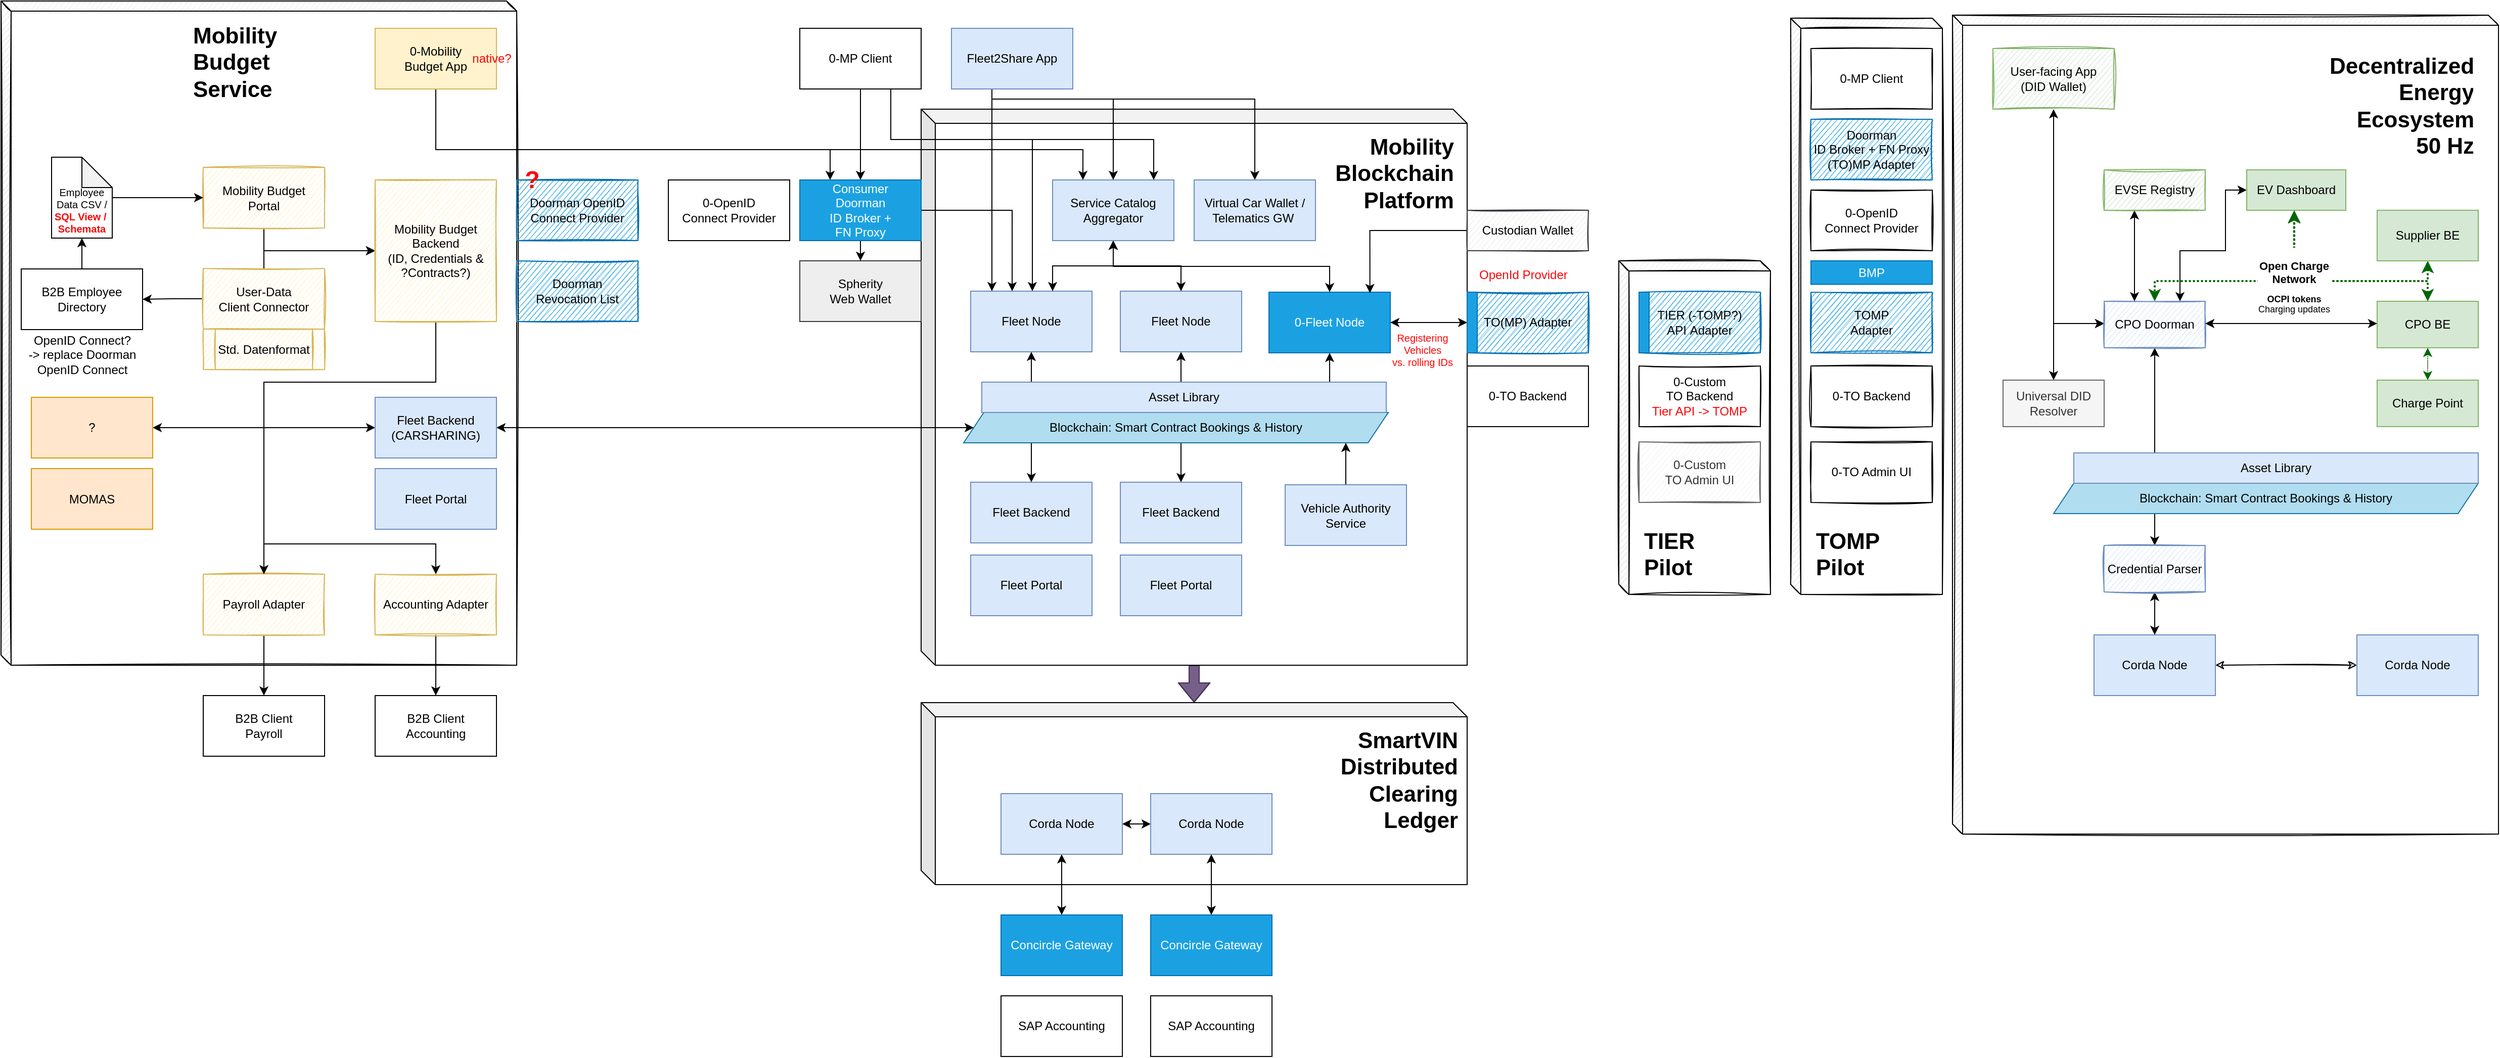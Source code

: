 <mxfile version="15.9.4" type="embed"><diagram id="d62TPths5LcjNMv6aA0U" name="Seite-1"><mxGraphModel dx="1921" dy="1855" grid="1" gridSize="10" guides="1" tooltips="1" connect="1" arrows="1" fold="1" page="1" pageScale="1" pageWidth="1169" pageHeight="827" math="0" shadow="0"><root><mxCell id="0"/><mxCell id="1" parent="0"/><mxCell id="_EprOo5B7MXn5E2XYthl-1" value="" style="shape=cube;whiteSpace=wrap;html=1;boundedLbl=1;backgroundOutline=1;darkOpacity=0.05;darkOpacity2=0.1;size=10;shadow=0;sketch=1;" vertex="1" parent="1"><mxGeometry x="10" y="-817" width="510" height="657" as="geometry"/></mxCell><mxCell id="_EprOo5B7MXn5E2XYthl-2" style="edgeStyle=orthogonalEdgeStyle;rounded=0;orthogonalLoop=1;jettySize=auto;html=1;fontSize=10;startArrow=none;startFill=0;strokeWidth=1;shape=flexArrow;fillColor=#76608a;strokeColor=#432D57;" edge="1" parent="1" source="_EprOo5B7MXn5E2XYthl-3" target="_EprOo5B7MXn5E2XYthl-33"><mxGeometry relative="1" as="geometry"/></mxCell><mxCell id="_EprOo5B7MXn5E2XYthl-3" value="" style="shape=cube;whiteSpace=wrap;html=1;boundedLbl=1;backgroundOutline=1;darkOpacity=0.05;darkOpacity2=0.1;size=14;" vertex="1" parent="1"><mxGeometry x="920" y="-710" width="540" height="550" as="geometry"/></mxCell><mxCell id="_EprOo5B7MXn5E2XYthl-4" value="Fleet Backend" style="rounded=0;whiteSpace=wrap;html=1;fillColor=#dae8fc;strokeColor=#6c8ebf;" vertex="1" parent="1"><mxGeometry x="1117" y="-341" width="120" height="60" as="geometry"/></mxCell><mxCell id="_EprOo5B7MXn5E2XYthl-5" value="Fleet Portal" style="rounded=0;whiteSpace=wrap;html=1;fillColor=#dae8fc;strokeColor=#6c8ebf;" vertex="1" parent="1"><mxGeometry x="1117" y="-269" width="120" height="60" as="geometry"/></mxCell><mxCell id="_EprOo5B7MXn5E2XYthl-6" style="edgeStyle=orthogonalEdgeStyle;rounded=0;orthogonalLoop=1;jettySize=auto;html=1;entryX=0.5;entryY=0;entryDx=0;entryDy=0;fontSize=10;startArrow=classic;startFill=1;" edge="1" parent="1" source="_EprOo5B7MXn5E2XYthl-7" target="_EprOo5B7MXn5E2XYthl-4"><mxGeometry relative="1" as="geometry"/></mxCell><mxCell id="_EprOo5B7MXn5E2XYthl-7" value="Fleet Node" style="rounded=0;whiteSpace=wrap;html=1;fillColor=#dae8fc;strokeColor=#6c8ebf;" vertex="1" parent="1"><mxGeometry x="1117" y="-530" width="120" height="60" as="geometry"/></mxCell><mxCell id="_EprOo5B7MXn5E2XYthl-8" value="Fleet Backend" style="rounded=0;whiteSpace=wrap;html=1;fillColor=#dae8fc;strokeColor=#6c8ebf;" vertex="1" parent="1"><mxGeometry x="969" y="-341" width="120" height="60" as="geometry"/></mxCell><mxCell id="_EprOo5B7MXn5E2XYthl-9" value="Fleet Portal" style="rounded=0;whiteSpace=wrap;html=1;fillColor=#dae8fc;strokeColor=#6c8ebf;" vertex="1" parent="1"><mxGeometry x="969" y="-269" width="120" height="60" as="geometry"/></mxCell><mxCell id="_EprOo5B7MXn5E2XYthl-10" style="edgeStyle=orthogonalEdgeStyle;rounded=0;orthogonalLoop=1;jettySize=auto;html=1;entryX=0.5;entryY=0;entryDx=0;entryDy=0;fontSize=10;startArrow=classic;startFill=1;" edge="1" parent="1" source="_EprOo5B7MXn5E2XYthl-11" target="_EprOo5B7MXn5E2XYthl-8"><mxGeometry relative="1" as="geometry"><Array as="points"><mxPoint x="1029" y="-440"/><mxPoint x="1029" y="-440"/></Array></mxGeometry></mxCell><mxCell id="_EprOo5B7MXn5E2XYthl-11" value="Fleet Node" style="rounded=0;whiteSpace=wrap;html=1;fillColor=#dae8fc;strokeColor=#6c8ebf;" vertex="1" parent="1"><mxGeometry x="969" y="-530" width="120" height="60" as="geometry"/></mxCell><mxCell id="_EprOo5B7MXn5E2XYthl-12" style="edgeStyle=orthogonalEdgeStyle;rounded=0;orthogonalLoop=1;jettySize=auto;html=1;startArrow=classic;startFill=1;" edge="1" parent="1" source="_EprOo5B7MXn5E2XYthl-20" target="_EprOo5B7MXn5E2XYthl-16"><mxGeometry relative="1" as="geometry"><mxPoint x="1460" y="-500.0" as="sourcePoint"/></mxGeometry></mxCell><mxCell id="_EprOo5B7MXn5E2XYthl-13" value="0-TO Backend" style="rounded=0;whiteSpace=wrap;html=1;" vertex="1" parent="1"><mxGeometry x="1460" y="-456" width="120" height="60" as="geometry"/></mxCell><mxCell id="_EprOo5B7MXn5E2XYthl-14" style="edgeStyle=orthogonalEdgeStyle;rounded=0;orthogonalLoop=1;jettySize=auto;html=1;entryX=0.5;entryY=1;entryDx=0;entryDy=0;startArrow=classic;startFill=1;exitX=0.5;exitY=0;exitDx=0;exitDy=0;" edge="1" parent="1" source="_EprOo5B7MXn5E2XYthl-16" target="_EprOo5B7MXn5E2XYthl-19"><mxGeometry relative="1" as="geometry"/></mxCell><mxCell id="_EprOo5B7MXn5E2XYthl-15" style="edgeStyle=orthogonalEdgeStyle;rounded=0;orthogonalLoop=1;jettySize=auto;html=1;fontSize=10;fontColor=#000000;startArrow=classic;startFill=1;strokeWidth=1;" edge="1" parent="1" source="_EprOo5B7MXn5E2XYthl-16" target="_EprOo5B7MXn5E2XYthl-70"><mxGeometry relative="1" as="geometry"><Array as="points"><mxPoint x="1324" y="-451"/><mxPoint x="1324" y="-451"/></Array></mxGeometry></mxCell><mxCell id="_EprOo5B7MXn5E2XYthl-16" value="0-Fleet Node" style="rounded=0;whiteSpace=wrap;html=1;fillColor=#1ba1e2;strokeColor=#006EAF;fontColor=#ffffff;" vertex="1" parent="1"><mxGeometry x="1264" y="-529" width="120" height="60" as="geometry"/></mxCell><mxCell id="_EprOo5B7MXn5E2XYthl-17" style="edgeStyle=orthogonalEdgeStyle;rounded=0;orthogonalLoop=1;jettySize=auto;html=1;startArrow=classic;startFill=1;" edge="1" parent="1" source="_EprOo5B7MXn5E2XYthl-19" target="_EprOo5B7MXn5E2XYthl-7"><mxGeometry relative="1" as="geometry"/></mxCell><mxCell id="_EprOo5B7MXn5E2XYthl-18" style="edgeStyle=orthogonalEdgeStyle;rounded=0;orthogonalLoop=1;jettySize=auto;html=1;startArrow=classic;startFill=1;exitX=0.5;exitY=1;exitDx=0;exitDy=0;" edge="1" parent="1" source="_EprOo5B7MXn5E2XYthl-19" target="_EprOo5B7MXn5E2XYthl-11"><mxGeometry relative="1" as="geometry"><Array as="points"><mxPoint x="1110" y="-555"/><mxPoint x="1050" y="-555"/></Array></mxGeometry></mxCell><mxCell id="_EprOo5B7MXn5E2XYthl-19" value="Service Catalog Aggregator" style="rounded=0;whiteSpace=wrap;html=1;fillColor=#dae8fc;strokeColor=#6c8ebf;" vertex="1" parent="1"><mxGeometry x="1050" y="-640" width="120" height="60" as="geometry"/></mxCell><mxCell id="_EprOo5B7MXn5E2XYthl-20" value="TO(MP) Adapter" style="rounded=0;whiteSpace=wrap;html=1;fillColor=#1ba1e2;strokeColor=#006EAF;fontColor=#000000;sketch=1;" vertex="1" parent="1"><mxGeometry x="1460" y="-529" width="120" height="60" as="geometry"/></mxCell><mxCell id="_EprOo5B7MXn5E2XYthl-21" style="edgeStyle=orthogonalEdgeStyle;rounded=0;orthogonalLoop=1;jettySize=auto;html=1;fontSize=10;startArrow=none;startFill=0;" edge="1" parent="1" source="_EprOo5B7MXn5E2XYthl-23" target="_EprOo5B7MXn5E2XYthl-35"><mxGeometry relative="1" as="geometry"><mxPoint x="860" y="-550" as="targetPoint"/></mxGeometry></mxCell><mxCell id="_EprOo5B7MXn5E2XYthl-22" style="edgeStyle=orthogonalEdgeStyle;rounded=0;orthogonalLoop=1;jettySize=auto;html=1;entryX=0.342;entryY=0;entryDx=0;entryDy=0;entryPerimeter=0;" edge="1" parent="1" source="_EprOo5B7MXn5E2XYthl-23" target="_EprOo5B7MXn5E2XYthl-11"><mxGeometry relative="1" as="geometry"/></mxCell><mxCell id="_EprOo5B7MXn5E2XYthl-23" value="Consumer&lt;br&gt;Doorman&lt;br&gt;ID Broker + &lt;br&gt;FN Proxy" style="rounded=0;whiteSpace=wrap;html=1;fillColor=#1ba1e2;strokeColor=#006EAF;fontColor=#ffffff;" vertex="1" parent="1"><mxGeometry x="800" y="-640" width="120" height="60" as="geometry"/></mxCell><mxCell id="_EprOo5B7MXn5E2XYthl-24" value="&lt;h1 style=&quot;text-align: right ; font-size: 22px&quot;&gt;&lt;font style=&quot;font-size: 22px&quot;&gt;Mobility Blockchain Platform&lt;/font&gt;&lt;/h1&gt;" style="text;html=1;strokeColor=none;fillColor=none;spacing=5;spacingTop=-20;whiteSpace=wrap;overflow=hidden;rounded=0;fontSize=10;" vertex="1" parent="1"><mxGeometry x="1300" y="-690" width="150" height="80" as="geometry"/></mxCell><mxCell id="_EprOo5B7MXn5E2XYthl-25" style="edgeStyle=orthogonalEdgeStyle;rounded=0;orthogonalLoop=1;jettySize=auto;html=1;entryX=0.5;entryY=0;entryDx=0;entryDy=0;fontSize=10;startArrow=none;startFill=0;" edge="1" parent="1" source="_EprOo5B7MXn5E2XYthl-28" target="_EprOo5B7MXn5E2XYthl-23"><mxGeometry relative="1" as="geometry"/></mxCell><mxCell id="_EprOo5B7MXn5E2XYthl-26" style="edgeStyle=orthogonalEdgeStyle;rounded=0;orthogonalLoop=1;jettySize=auto;html=1;fontSize=10;startArrow=none;startFill=0;" edge="1" parent="1" source="_EprOo5B7MXn5E2XYthl-28" target="_EprOo5B7MXn5E2XYthl-19"><mxGeometry relative="1" as="geometry"><Array as="points"><mxPoint x="890" y="-680"/><mxPoint x="1150" y="-680"/></Array></mxGeometry></mxCell><mxCell id="_EprOo5B7MXn5E2XYthl-27" style="edgeStyle=orthogonalEdgeStyle;rounded=0;orthogonalLoop=1;jettySize=auto;html=1;fontSize=10;startArrow=none;startFill=0;" edge="1" parent="1" source="_EprOo5B7MXn5E2XYthl-28" target="_EprOo5B7MXn5E2XYthl-11"><mxGeometry relative="1" as="geometry"><Array as="points"><mxPoint x="890" y="-680"/><mxPoint x="1030" y="-680"/></Array></mxGeometry></mxCell><mxCell id="_EprOo5B7MXn5E2XYthl-28" value="0-MP Client" style="rounded=0;whiteSpace=wrap;html=1;" vertex="1" parent="1"><mxGeometry x="800" y="-790" width="120" height="60" as="geometry"/></mxCell><mxCell id="_EprOo5B7MXn5E2XYthl-29" style="edgeStyle=orthogonalEdgeStyle;rounded=0;orthogonalLoop=1;jettySize=auto;html=1;fontSize=10;startArrow=none;startFill=0;" edge="1" parent="1" target="_EprOo5B7MXn5E2XYthl-19"><mxGeometry relative="1" as="geometry"><Array as="points"><mxPoint x="990" y="-730"/><mxPoint x="990" y="-720"/><mxPoint x="1110" y="-720"/></Array><mxPoint x="960" y="-730" as="sourcePoint"/></mxGeometry></mxCell><mxCell id="_EprOo5B7MXn5E2XYthl-30" style="edgeStyle=orthogonalEdgeStyle;rounded=0;orthogonalLoop=1;jettySize=auto;html=1;fontSize=10;startArrow=none;startFill=0;exitX=0.5;exitY=1;exitDx=0;exitDy=0;" edge="1" parent="1" target="_EprOo5B7MXn5E2XYthl-11"><mxGeometry relative="1" as="geometry"><Array as="points"><mxPoint x="990" y="-620"/><mxPoint x="990" y="-620"/></Array><mxPoint x="990" y="-730" as="sourcePoint"/></mxGeometry></mxCell><mxCell id="_EprOo5B7MXn5E2XYthl-31" style="edgeStyle=orthogonalEdgeStyle;rounded=0;orthogonalLoop=1;jettySize=auto;html=1;" edge="1" parent="1" target="_EprOo5B7MXn5E2XYthl-94"><mxGeometry relative="1" as="geometry"><mxPoint x="990" y="-730" as="sourcePoint"/><Array as="points"><mxPoint x="990" y="-720"/><mxPoint x="1250" y="-720"/></Array></mxGeometry></mxCell><mxCell id="_EprOo5B7MXn5E2XYthl-32" value="Fleet2Share App" style="rounded=0;whiteSpace=wrap;html=1;fillColor=#dae8fc;strokeColor=#6c8ebf;" vertex="1" parent="1"><mxGeometry x="950" y="-790" width="120" height="60" as="geometry"/></mxCell><mxCell id="_EprOo5B7MXn5E2XYthl-33" value="" style="shape=cube;whiteSpace=wrap;html=1;boundedLbl=1;backgroundOutline=1;darkOpacity=0.05;darkOpacity2=0.1;size=14;" vertex="1" parent="1"><mxGeometry x="920" y="-123" width="540" height="180" as="geometry"/></mxCell><mxCell id="_EprOo5B7MXn5E2XYthl-34" value="&lt;h1 style=&quot;text-align: right ; font-size: 22px&quot;&gt;SmartVIN&lt;br&gt;Distributed Clearing&lt;br&gt;Ledger&lt;/h1&gt;" style="text;html=1;strokeColor=none;fillColor=none;spacing=5;spacingTop=-20;whiteSpace=wrap;overflow=hidden;rounded=0;fontSize=10;" vertex="1" parent="1"><mxGeometry x="1304" y="-103" width="150" height="110" as="geometry"/></mxCell><mxCell id="_EprOo5B7MXn5E2XYthl-35" value="Spherity &lt;br&gt;Web Wallet" style="rounded=0;whiteSpace=wrap;html=1;fillColor=#eeeeee;strokeColor=#36393d;" vertex="1" parent="1"><mxGeometry x="800" y="-560" width="120" height="60" as="geometry"/></mxCell><mxCell id="_EprOo5B7MXn5E2XYthl-36" style="edgeStyle=orthogonalEdgeStyle;rounded=0;orthogonalLoop=1;jettySize=auto;html=1;entryX=0.25;entryY=0;entryDx=0;entryDy=0;fontSize=10;startArrow=none;startFill=0;strokeWidth=1;" edge="1" parent="1" source="_EprOo5B7MXn5E2XYthl-38" target="_EprOo5B7MXn5E2XYthl-23"><mxGeometry relative="1" as="geometry"><Array as="points"><mxPoint x="440" y="-670"/><mxPoint x="830" y="-670"/></Array></mxGeometry></mxCell><mxCell id="_EprOo5B7MXn5E2XYthl-37" style="edgeStyle=orthogonalEdgeStyle;rounded=0;orthogonalLoop=1;jettySize=auto;html=1;" edge="1" parent="1" source="_EprOo5B7MXn5E2XYthl-38" target="_EprOo5B7MXn5E2XYthl-19"><mxGeometry relative="1" as="geometry"><Array as="points"><mxPoint x="440" y="-670"/><mxPoint x="1080" y="-670"/></Array></mxGeometry></mxCell><mxCell id="_EprOo5B7MXn5E2XYthl-38" value="0-Mobility &lt;br&gt;Budget App" style="rounded=0;whiteSpace=wrap;html=1;fillColor=#fff2cc;strokeColor=#d6b656;" vertex="1" parent="1"><mxGeometry x="380" y="-790" width="120" height="60" as="geometry"/></mxCell><mxCell id="_EprOo5B7MXn5E2XYthl-39" value="&lt;h1 style=&quot;font-size: 22px&quot;&gt;&lt;font style=&quot;font-size: 22px&quot;&gt;Mobility Budget Service&lt;/font&gt;&lt;/h1&gt;" style="text;html=1;strokeColor=none;fillColor=none;spacing=5;spacingTop=-20;whiteSpace=wrap;overflow=hidden;rounded=0;fontSize=10;align=left;" vertex="1" parent="1"><mxGeometry x="195" y="-800" width="150" height="80" as="geometry"/></mxCell><mxCell id="_EprOo5B7MXn5E2XYthl-40" value="0-OpenID &lt;br&gt;Connect Provider" style="rounded=0;whiteSpace=wrap;html=1;" vertex="1" parent="1"><mxGeometry x="670" y="-640" width="120" height="60" as="geometry"/></mxCell><mxCell id="_EprOo5B7MXn5E2XYthl-41" value="Doorman OpenID Connect Provider" style="rounded=0;whiteSpace=wrap;html=1;sketch=1;fillColor=#1ba1e2;strokeColor=#006EAF;fontColor=#000000;" vertex="1" parent="1"><mxGeometry x="520" y="-640" width="120" height="60" as="geometry"/></mxCell><mxCell id="_EprOo5B7MXn5E2XYthl-42" style="edgeStyle=orthogonalEdgeStyle;rounded=0;orthogonalLoop=1;jettySize=auto;html=1;fontSize=10;startArrow=none;startFill=0;" edge="1" parent="1" source="_EprOo5B7MXn5E2XYthl-44" target="_EprOo5B7MXn5E2XYthl-60"><mxGeometry relative="1" as="geometry"/></mxCell><mxCell id="_EprOo5B7MXn5E2XYthl-43" style="edgeStyle=orthogonalEdgeStyle;rounded=0;orthogonalLoop=1;jettySize=auto;html=1;fontSize=10;startArrow=none;startFill=0;strokeWidth=1;" edge="1" parent="1" source="_EprOo5B7MXn5E2XYthl-44" target="_EprOo5B7MXn5E2XYthl-63"><mxGeometry relative="1" as="geometry"><Array as="points"><mxPoint x="270" y="-570"/></Array></mxGeometry></mxCell><mxCell id="_EprOo5B7MXn5E2XYthl-44" value="User-Data &lt;br&gt;Client&amp;nbsp;Connector" style="rounded=0;whiteSpace=wrap;html=1;sketch=1;fillColor=#fff2cc;strokeColor=#d6b656;" vertex="1" parent="1"><mxGeometry x="210" y="-552.5" width="120" height="60" as="geometry"/></mxCell><mxCell id="_EprOo5B7MXn5E2XYthl-45" style="edgeStyle=orthogonalEdgeStyle;rounded=0;orthogonalLoop=1;jettySize=auto;html=1;fontSize=10;startArrow=none;startFill=0;" edge="1" parent="1" source="_EprOo5B7MXn5E2XYthl-46" target="_EprOo5B7MXn5E2XYthl-57"><mxGeometry relative="1" as="geometry"/></mxCell><mxCell id="_EprOo5B7MXn5E2XYthl-46" value="Payroll Adapter" style="rounded=0;whiteSpace=wrap;html=1;sketch=1;fillColor=#fff2cc;strokeColor=#d6b656;" vertex="1" parent="1"><mxGeometry x="210" y="-250" width="120" height="60" as="geometry"/></mxCell><mxCell id="_EprOo5B7MXn5E2XYthl-47" style="edgeStyle=orthogonalEdgeStyle;rounded=0;orthogonalLoop=1;jettySize=auto;html=1;entryX=0.5;entryY=0;entryDx=0;entryDy=0;fontSize=10;startArrow=none;startFill=0;" edge="1" parent="1" source="_EprOo5B7MXn5E2XYthl-48" target="_EprOo5B7MXn5E2XYthl-58"><mxGeometry relative="1" as="geometry"/></mxCell><mxCell id="_EprOo5B7MXn5E2XYthl-48" value="Accounting Adapter" style="rounded=0;whiteSpace=wrap;html=1;sketch=1;fillColor=#fff2cc;strokeColor=#d6b656;" vertex="1" parent="1"><mxGeometry x="380" y="-250" width="120" height="60" as="geometry"/></mxCell><mxCell id="_EprOo5B7MXn5E2XYthl-49" style="edgeStyle=orthogonalEdgeStyle;rounded=0;orthogonalLoop=1;jettySize=auto;html=1;entryX=0.5;entryY=0;entryDx=0;entryDy=0;fontSize=10;startArrow=classic;startFill=1;strokeWidth=1;" edge="1" parent="1" source="_EprOo5B7MXn5E2XYthl-51" target="_EprOo5B7MXn5E2XYthl-53"><mxGeometry relative="1" as="geometry"/></mxCell><mxCell id="_EprOo5B7MXn5E2XYthl-50" style="edgeStyle=orthogonalEdgeStyle;rounded=0;orthogonalLoop=1;jettySize=auto;html=1;entryX=0;entryY=0.5;entryDx=0;entryDy=0;fontSize=10;fontColor=#000000;startArrow=classic;startFill=1;strokeWidth=1;" edge="1" parent="1" source="_EprOo5B7MXn5E2XYthl-51" target="_EprOo5B7MXn5E2XYthl-52"><mxGeometry relative="1" as="geometry"/></mxCell><mxCell id="_EprOo5B7MXn5E2XYthl-51" value="Corda Node" style="rounded=0;whiteSpace=wrap;html=1;fillColor=#dae8fc;strokeColor=#6c8ebf;" vertex="1" parent="1"><mxGeometry x="999" y="-33" width="120" height="60" as="geometry"/></mxCell><mxCell id="_EprOo5B7MXn5E2XYthl-52" value="Corda Node" style="rounded=0;whiteSpace=wrap;html=1;fillColor=#dae8fc;strokeColor=#6c8ebf;" vertex="1" parent="1"><mxGeometry x="1147" y="-33" width="120" height="60" as="geometry"/></mxCell><mxCell id="_EprOo5B7MXn5E2XYthl-53" value="Concircle Gateway" style="rounded=0;whiteSpace=wrap;html=1;fillColor=#1ba1e2;strokeColor=#006EAF;fontColor=#ffffff;" vertex="1" parent="1"><mxGeometry x="999" y="87" width="120" height="60" as="geometry"/></mxCell><mxCell id="_EprOo5B7MXn5E2XYthl-54" value="SAP Accounting" style="rounded=0;whiteSpace=wrap;html=1;" vertex="1" parent="1"><mxGeometry x="999" y="167" width="120" height="60" as="geometry"/></mxCell><mxCell id="_EprOo5B7MXn5E2XYthl-55" style="edgeStyle=orthogonalEdgeStyle;rounded=0;orthogonalLoop=1;jettySize=auto;html=1;entryX=0;entryY=0.5;entryDx=0;entryDy=0;fontSize=10;startArrow=none;startFill=0;strokeWidth=1;" edge="1" parent="1" source="_EprOo5B7MXn5E2XYthl-56" target="_EprOo5B7MXn5E2XYthl-63"><mxGeometry relative="1" as="geometry"><Array as="points"><mxPoint x="270" y="-570"/></Array></mxGeometry></mxCell><mxCell id="_EprOo5B7MXn5E2XYthl-56" value="Mobility Budget &lt;br&gt;Portal" style="rounded=0;whiteSpace=wrap;html=1;sketch=1;fillColor=#fff2cc;strokeColor=#d6b656;" vertex="1" parent="1"><mxGeometry x="210" y="-652.5" width="120" height="60" as="geometry"/></mxCell><mxCell id="_EprOo5B7MXn5E2XYthl-57" value="B2B Client &lt;br&gt;Payroll" style="rounded=0;whiteSpace=wrap;html=1;" vertex="1" parent="1"><mxGeometry x="210" y="-130" width="120" height="60" as="geometry"/></mxCell><mxCell id="_EprOo5B7MXn5E2XYthl-58" value="B2B Client Accounting" style="rounded=0;whiteSpace=wrap;html=1;" vertex="1" parent="1"><mxGeometry x="380" y="-130" width="120" height="60" as="geometry"/></mxCell><mxCell id="_EprOo5B7MXn5E2XYthl-59" style="edgeStyle=orthogonalEdgeStyle;rounded=0;orthogonalLoop=1;jettySize=auto;html=1;entryX=0.5;entryY=1;entryDx=0;entryDy=0;entryPerimeter=0;fontSize=10;startArrow=none;startFill=0;strokeWidth=1;" edge="1" parent="1" source="_EprOo5B7MXn5E2XYthl-60" target="_EprOo5B7MXn5E2XYthl-68"><mxGeometry relative="1" as="geometry"/></mxCell><mxCell id="_EprOo5B7MXn5E2XYthl-60" value="B2B Employee Directory" style="rounded=0;whiteSpace=wrap;html=1;" vertex="1" parent="1"><mxGeometry x="30" y="-552" width="120" height="60" as="geometry"/></mxCell><mxCell id="_EprOo5B7MXn5E2XYthl-61" style="edgeStyle=orthogonalEdgeStyle;rounded=0;orthogonalLoop=1;jettySize=auto;html=1;fontSize=10;startArrow=none;startFill=0;strokeWidth=1;" edge="1" parent="1" source="_EprOo5B7MXn5E2XYthl-63" target="_EprOo5B7MXn5E2XYthl-46"><mxGeometry relative="1" as="geometry"><Array as="points"><mxPoint x="440" y="-440"/><mxPoint x="270" y="-440"/></Array></mxGeometry></mxCell><mxCell id="_EprOo5B7MXn5E2XYthl-62" style="edgeStyle=orthogonalEdgeStyle;rounded=0;orthogonalLoop=1;jettySize=auto;html=1;fontSize=10;startArrow=none;startFill=0;strokeWidth=1;" edge="1" parent="1" source="_EprOo5B7MXn5E2XYthl-63" target="_EprOo5B7MXn5E2XYthl-48"><mxGeometry relative="1" as="geometry"><Array as="points"><mxPoint x="440" y="-440"/><mxPoint x="270" y="-440"/><mxPoint x="270" y="-280"/><mxPoint x="440" y="-280"/></Array></mxGeometry></mxCell><mxCell id="_EprOo5B7MXn5E2XYthl-63" value="Mobility Budget &lt;br&gt;Backend &lt;br&gt;(ID, Credentials &amp;amp; &lt;br&gt;?Contracts?)" style="rounded=0;whiteSpace=wrap;html=1;sketch=1;fillColor=#fff2cc;strokeColor=#d6b656;" vertex="1" parent="1"><mxGeometry x="380" y="-640" width="120" height="140" as="geometry"/></mxCell><mxCell id="_EprOo5B7MXn5E2XYthl-64" style="edgeStyle=orthogonalEdgeStyle;rounded=0;orthogonalLoop=1;jettySize=auto;html=1;entryX=0.5;entryY=1;entryDx=0;entryDy=0;fontSize=10;startArrow=classic;startFill=1;strokeWidth=1;" edge="1" parent="1" source="_EprOo5B7MXn5E2XYthl-65" target="_EprOo5B7MXn5E2XYthl-52"><mxGeometry relative="1" as="geometry"/></mxCell><mxCell id="_EprOo5B7MXn5E2XYthl-65" value="Concircle Gateway" style="rounded=0;whiteSpace=wrap;html=1;fillColor=#1ba1e2;strokeColor=#006EAF;fontColor=#ffffff;" vertex="1" parent="1"><mxGeometry x="1147" y="87" width="120" height="60" as="geometry"/></mxCell><mxCell id="_EprOo5B7MXn5E2XYthl-66" value="SAP Accounting" style="rounded=0;whiteSpace=wrap;html=1;" vertex="1" parent="1"><mxGeometry x="1147" y="167" width="120" height="60" as="geometry"/></mxCell><mxCell id="_EprOo5B7MXn5E2XYthl-67" style="edgeStyle=orthogonalEdgeStyle;rounded=0;orthogonalLoop=1;jettySize=auto;html=1;fontSize=10;startArrow=none;startFill=0;strokeWidth=1;" edge="1" parent="1" source="_EprOo5B7MXn5E2XYthl-68" target="_EprOo5B7MXn5E2XYthl-56"><mxGeometry relative="1" as="geometry"/></mxCell><mxCell id="_EprOo5B7MXn5E2XYthl-68" value="&lt;br&gt;&lt;br&gt;Employee Data CSV / &lt;b&gt;&lt;font color=&quot;#ff0505&quot;&gt;SQL View /&amp;nbsp; Schemata&lt;/font&gt;&lt;/b&gt;" style="shape=note;whiteSpace=wrap;html=1;backgroundOutline=1;darkOpacity=0.05;shadow=0;sketch=0;fontSize=10;align=center;" vertex="1" parent="1"><mxGeometry x="60" y="-662.5" width="60" height="80" as="geometry"/></mxCell><mxCell id="_EprOo5B7MXn5E2XYthl-69" value="Doorman&lt;br&gt;Revocation List" style="rounded=0;whiteSpace=wrap;html=1;fillColor=#1ba1e2;strokeColor=#006EAF;fontColor=#000000;sketch=1;" vertex="1" parent="1"><mxGeometry x="520" y="-560" width="120" height="60" as="geometry"/></mxCell><mxCell id="_EprOo5B7MXn5E2XYthl-70" value="Blockchain: Smart Contract Bookings &amp;amp; History" style="shape=parallelogram;perimeter=parallelogramPerimeter;whiteSpace=wrap;html=1;fixedSize=1;fontSize=12;fillColor=#b1ddf0;strokeColor=#10739e;" vertex="1" parent="1"><mxGeometry x="962" y="-410" width="420" height="30" as="geometry"/></mxCell><mxCell id="_EprOo5B7MXn5E2XYthl-71" value="" style="shape=cube;whiteSpace=wrap;html=1;boundedLbl=1;backgroundOutline=1;darkOpacity=0.05;darkOpacity2=0.1;size=10;shadow=0;sketch=1;" vertex="1" parent="1"><mxGeometry x="1610" y="-560" width="150" height="330" as="geometry"/></mxCell><mxCell id="_EprOo5B7MXn5E2XYthl-72" value="&lt;h1 style=&quot;font-size: 22px&quot;&gt;TIER Pilot&lt;/h1&gt;" style="text;html=1;strokeColor=none;fillColor=none;spacing=5;spacingTop=-20;whiteSpace=wrap;overflow=hidden;rounded=0;fontSize=10;align=left;" vertex="1" parent="1"><mxGeometry x="1630" y="-300" width="100" height="60" as="geometry"/></mxCell><mxCell id="_EprOo5B7MXn5E2XYthl-73" value="" style="shape=cube;whiteSpace=wrap;html=1;boundedLbl=1;backgroundOutline=1;darkOpacity=0.05;darkOpacity2=0.1;size=10;shadow=0;sketch=1;" vertex="1" parent="1"><mxGeometry x="1940" y="-803" width="540" height="810" as="geometry"/></mxCell><mxCell id="_EprOo5B7MXn5E2XYthl-74" value="&lt;h1 style=&quot;font-size: 22px&quot;&gt;&lt;font style=&quot;font-size: 22px&quot;&gt;Decentralized Energy Ecosystem&lt;br&gt;50 Hz&lt;/font&gt;&lt;/h1&gt;" style="text;html=1;strokeColor=none;fillColor=none;spacing=5;spacingTop=-20;whiteSpace=wrap;overflow=hidden;rounded=0;fontSize=10;align=right;" vertex="1" parent="1"><mxGeometry x="2310" y="-770" width="150" height="113" as="geometry"/></mxCell><mxCell id="_EprOo5B7MXn5E2XYthl-75" style="edgeStyle=orthogonalEdgeStyle;rounded=0;orthogonalLoop=1;jettySize=auto;html=1;fontSize=9;startArrow=classic;startFill=1;" edge="1" parent="1" source="_EprOo5B7MXn5E2XYthl-76" target="_EprOo5B7MXn5E2XYthl-118"><mxGeometry relative="1" as="geometry"><Array as="points"><mxPoint x="2040" y="-498"/></Array></mxGeometry></mxCell><mxCell id="_EprOo5B7MXn5E2XYthl-76" value="User-facing App &lt;br&gt;(DID Wallet)" style="rounded=0;whiteSpace=wrap;html=1;sketch=1;fillColor=#d5e8d4;strokeColor=#82b366;" vertex="1" parent="1"><mxGeometry x="1980" y="-770" width="120" height="60" as="geometry"/></mxCell><mxCell id="_EprOo5B7MXn5E2XYthl-77" value="0-Custom &lt;br&gt;TO Backend&lt;br&gt;&lt;font color=&quot;#ff0505&quot;&gt;Tier API -&amp;gt; TOMP&lt;/font&gt;" style="rounded=0;whiteSpace=wrap;html=1;sketch=1;" vertex="1" parent="1"><mxGeometry x="1630" y="-456" width="120" height="60" as="geometry"/></mxCell><mxCell id="_EprOo5B7MXn5E2XYthl-78" value="0-Custom&lt;br&gt;TO Admin UI" style="rounded=0;whiteSpace=wrap;html=1;sketch=1;fillColor=#f5f5f5;strokeColor=#666666;fontColor=#333333;" vertex="1" parent="1"><mxGeometry x="1630" y="-381" width="120" height="60" as="geometry"/></mxCell><mxCell id="_EprOo5B7MXn5E2XYthl-79" value="TIER (-TOMP?) &lt;br&gt;API&amp;nbsp;Adapter" style="rounded=0;whiteSpace=wrap;html=1;fillColor=#1ba1e2;strokeColor=#006EAF;fontColor=#000000;sketch=1;" vertex="1" parent="1"><mxGeometry x="1630" y="-529" width="120" height="60" as="geometry"/></mxCell><mxCell id="_EprOo5B7MXn5E2XYthl-80" value="" style="shape=cube;whiteSpace=wrap;html=1;boundedLbl=1;backgroundOutline=1;darkOpacity=0.05;darkOpacity2=0.1;size=10;shadow=0;sketch=1;" vertex="1" parent="1"><mxGeometry x="1780" y="-800" width="150" height="570" as="geometry"/></mxCell><mxCell id="_EprOo5B7MXn5E2XYthl-81" value="&lt;h1 style=&quot;font-size: 22px&quot;&gt;TOMP Pilot&lt;/h1&gt;" style="text;html=1;strokeColor=none;fillColor=none;spacing=5;spacingTop=-20;whiteSpace=wrap;overflow=hidden;rounded=0;fontSize=10;align=left;" vertex="1" parent="1"><mxGeometry x="1800" y="-300" width="100" height="60" as="geometry"/></mxCell><mxCell id="_EprOo5B7MXn5E2XYthl-82" value="0-TO Backend" style="rounded=0;whiteSpace=wrap;html=1;sketch=1;" vertex="1" parent="1"><mxGeometry x="1800" y="-456" width="120" height="60" as="geometry"/></mxCell><mxCell id="_EprOo5B7MXn5E2XYthl-83" value="0-TO Admin UI" style="rounded=0;whiteSpace=wrap;html=1;sketch=1;" vertex="1" parent="1"><mxGeometry x="1800" y="-381" width="120" height="60" as="geometry"/></mxCell><mxCell id="_EprOo5B7MXn5E2XYthl-84" value="TOMP&lt;br&gt;Adapter" style="rounded=0;whiteSpace=wrap;html=1;fillColor=#1ba1e2;strokeColor=#006EAF;fontColor=#000000;sketch=1;" vertex="1" parent="1"><mxGeometry x="1800" y="-529" width="120" height="60" as="geometry"/></mxCell><mxCell id="_EprOo5B7MXn5E2XYthl-85" value="0-MP Client" style="rounded=0;whiteSpace=wrap;html=1;sketch=1;" vertex="1" parent="1"><mxGeometry x="1800" y="-770" width="120" height="60" as="geometry"/></mxCell><mxCell id="_EprOo5B7MXn5E2XYthl-86" value="Doorman&lt;br&gt;ID Broker + FN Proxy (TO)MP Adapter" style="rounded=0;whiteSpace=wrap;html=1;fillColor=#1ba1e2;strokeColor=#006EAF;fontColor=#000000;sketch=1;" vertex="1" parent="1"><mxGeometry x="1800" y="-700" width="120" height="60" as="geometry"/></mxCell><mxCell id="_EprOo5B7MXn5E2XYthl-87" value="0-OpenID &lt;br&gt;Connect Provider" style="rounded=0;whiteSpace=wrap;html=1;sketch=1;" vertex="1" parent="1"><mxGeometry x="1800" y="-630" width="120" height="60" as="geometry"/></mxCell><mxCell id="_EprOo5B7MXn5E2XYthl-88" style="edgeStyle=orthogonalEdgeStyle;rounded=0;orthogonalLoop=1;jettySize=auto;html=1;entryX=0;entryY=0.5;entryDx=0;entryDy=0;fontSize=10;fontColor=#000000;startArrow=classic;startFill=1;strokeWidth=1;sketch=1;" edge="1" parent="1" source="_EprOo5B7MXn5E2XYthl-89" target="_EprOo5B7MXn5E2XYthl-90"><mxGeometry relative="1" as="geometry"/></mxCell><mxCell id="_EprOo5B7MXn5E2XYthl-89" value="Corda Node" style="rounded=0;whiteSpace=wrap;html=1;fillColor=#dae8fc;strokeColor=#6c8ebf;sketch=0;" vertex="1" parent="1"><mxGeometry x="2080" y="-190" width="120" height="60" as="geometry"/></mxCell><mxCell id="_EprOo5B7MXn5E2XYthl-90" value="Corda Node" style="rounded=0;whiteSpace=wrap;html=1;fillColor=#dae8fc;strokeColor=#6c8ebf;sketch=0;" vertex="1" parent="1"><mxGeometry x="2340" y="-190" width="120" height="60" as="geometry"/></mxCell><mxCell id="_EprOo5B7MXn5E2XYthl-91" style="edgeStyle=orthogonalEdgeStyle;rounded=0;orthogonalLoop=1;jettySize=auto;html=1;fontSize=11;startArrow=classic;startFill=1;fillColor=#008a00;strokeColor=#006600;strokeWidth=2;dashed=1;dashPattern=1 1;" edge="1" parent="1" source="_EprOo5B7MXn5E2XYthl-93" target="_EprOo5B7MXn5E2XYthl-118"><mxGeometry relative="1" as="geometry"><Array as="points"><mxPoint x="2278" y="-540"/><mxPoint x="2140" y="-540"/></Array></mxGeometry></mxCell><mxCell id="_EprOo5B7MXn5E2XYthl-92" style="edgeStyle=orthogonalEdgeStyle;rounded=0;orthogonalLoop=1;jettySize=auto;html=1;entryX=0.75;entryY=0;entryDx=0;entryDy=0;fontSize=9;fontColor=#000000;startArrow=classic;startFill=1;strokeColor=#000000;strokeWidth=1;" edge="1" parent="1" source="_EprOo5B7MXn5E2XYthl-93" target="_EprOo5B7MXn5E2XYthl-118"><mxGeometry relative="1" as="geometry"><Array as="points"><mxPoint x="2210" y="-630"/><mxPoint x="2210" y="-570"/><mxPoint x="2165" y="-570"/></Array></mxGeometry></mxCell><mxCell id="_EprOo5B7MXn5E2XYthl-93" value="EV Dashboard" style="rounded=0;whiteSpace=wrap;html=1;sketch=0;fillColor=#d5e8d4;strokeColor=#82b366;" vertex="1" parent="1"><mxGeometry x="2231" y="-650" width="98" height="40" as="geometry"/></mxCell><mxCell id="_EprOo5B7MXn5E2XYthl-94" value="Virtual Car Wallet / Telematics GW&amp;nbsp;" style="rounded=0;whiteSpace=wrap;html=1;fillColor=#dae8fc;strokeColor=#6c8ebf;" vertex="1" parent="1"><mxGeometry x="1190" y="-640" width="120" height="60" as="geometry"/></mxCell><mxCell id="_EprOo5B7MXn5E2XYthl-95" style="edgeStyle=orthogonalEdgeStyle;rounded=0;orthogonalLoop=1;jettySize=auto;html=1;" edge="1" parent="1" source="_EprOo5B7MXn5E2XYthl-96" target="_EprOo5B7MXn5E2XYthl-70"><mxGeometry relative="1" as="geometry"><Array as="points"><mxPoint x="1340" y="-380"/><mxPoint x="1340" y="-380"/></Array></mxGeometry></mxCell><mxCell id="_EprOo5B7MXn5E2XYthl-96" value="Vehicle Authority Service" style="rounded=0;whiteSpace=wrap;html=1;fillColor=#dae8fc;strokeColor=#6c8ebf;" vertex="1" parent="1"><mxGeometry x="1280" y="-338.5" width="120" height="60" as="geometry"/></mxCell><mxCell id="_EprOo5B7MXn5E2XYthl-97" value="OpenID Connect?&lt;br&gt;-&amp;gt; replace Doorman &lt;br&gt;OpenID Connect" style="text;html=1;resizable=0;autosize=1;align=center;verticalAlign=middle;points=[];fillColor=none;strokeColor=none;rounded=0;" vertex="1" parent="1"><mxGeometry x="30" y="-492" width="120" height="50" as="geometry"/></mxCell><mxCell id="_EprOo5B7MXn5E2XYthl-98" value="&lt;font style=&quot;font-size: 24px&quot; color=&quot;#ff0505&quot;&gt;?&lt;/font&gt;" style="text;html=1;resizable=0;autosize=1;align=center;verticalAlign=middle;points=[];fillColor=none;strokeColor=none;rounded=0;fontStyle=1" vertex="1" parent="1"><mxGeometry x="520" y="-650" width="30" height="20" as="geometry"/></mxCell><mxCell id="_EprOo5B7MXn5E2XYthl-99" value="&lt;font style=&quot;font-weight: normal ; font-size: 12px&quot; color=&quot;#ff0505&quot;&gt;native?&lt;br&gt;&lt;/font&gt;" style="text;html=1;resizable=0;autosize=1;align=center;verticalAlign=middle;points=[];fillColor=none;strokeColor=none;rounded=0;fontStyle=1" vertex="1" parent="1"><mxGeometry x="470" y="-770" width="50" height="20" as="geometry"/></mxCell><mxCell id="_EprOo5B7MXn5E2XYthl-100" value="Std. Datenformat" style="shape=process;whiteSpace=wrap;html=1;backgroundOutline=1;sketch=1;fillColor=#fff2cc;strokeColor=#d6b656;" vertex="1" parent="1"><mxGeometry x="210" y="-492.5" width="120" height="40" as="geometry"/></mxCell><mxCell id="_EprOo5B7MXn5E2XYthl-101" style="edgeStyle=orthogonalEdgeStyle;rounded=0;orthogonalLoop=1;jettySize=auto;html=1;entryX=0.479;entryY=1.02;entryDx=0;entryDy=0;entryPerimeter=0;fontSize=9;fontColor=#006600;startArrow=classic;startFill=1;strokeColor=#006600;strokeWidth=2;dashed=1;dashPattern=1 1;" edge="1" parent="1" source="_EprOo5B7MXn5E2XYthl-103" target="_EprOo5B7MXn5E2XYthl-93"><mxGeometry relative="1" as="geometry"><Array as="points"><mxPoint x="2410" y="-540"/><mxPoint x="2278" y="-540"/></Array></mxGeometry></mxCell><mxCell id="_EprOo5B7MXn5E2XYthl-102" style="edgeStyle=orthogonalEdgeStyle;rounded=0;orthogonalLoop=1;jettySize=auto;html=1;entryX=0.5;entryY=0;entryDx=0;entryDy=0;fontSize=9;fontColor=#000000;startArrow=classic;startFill=1;strokeColor=#006600;strokeWidth=1;dashed=1;dashPattern=1 1;" edge="1" parent="1" source="_EprOo5B7MXn5E2XYthl-103" target="_EprOo5B7MXn5E2XYthl-128"><mxGeometry relative="1" as="geometry"/></mxCell><mxCell id="_EprOo5B7MXn5E2XYthl-103" value="CPO BE" style="rounded=0;whiteSpace=wrap;html=1;sketch=0;fillColor=#d5e8d4;strokeColor=#82b366;" vertex="1" parent="1"><mxGeometry x="2360" y="-520" width="100" height="46" as="geometry"/></mxCell><mxCell id="_EprOo5B7MXn5E2XYthl-104" style="edgeStyle=orthogonalEdgeStyle;rounded=0;orthogonalLoop=1;jettySize=auto;html=1;startArrow=classic;startFill=1;" edge="1" parent="1" source="_EprOo5B7MXn5E2XYthl-106" target="_EprOo5B7MXn5E2XYthl-108"><mxGeometry relative="1" as="geometry"/></mxCell><mxCell id="_EprOo5B7MXn5E2XYthl-105" style="edgeStyle=orthogonalEdgeStyle;rounded=0;orthogonalLoop=1;jettySize=auto;html=1;startArrow=classic;startFill=1;" edge="1" parent="1" source="_EprOo5B7MXn5E2XYthl-106" target="_EprOo5B7MXn5E2XYthl-70"><mxGeometry relative="1" as="geometry"><Array as="points"><mxPoint x="470" y="-390"/><mxPoint x="470" y="-390"/></Array></mxGeometry></mxCell><mxCell id="_EprOo5B7MXn5E2XYthl-106" value="Fleet Backend (CARSHARING)" style="rounded=0;whiteSpace=wrap;html=1;fillColor=#dae8fc;strokeColor=#6c8ebf;" vertex="1" parent="1"><mxGeometry x="380" y="-425" width="120" height="60" as="geometry"/></mxCell><mxCell id="_EprOo5B7MXn5E2XYthl-107" value="Fleet Portal" style="rounded=0;whiteSpace=wrap;html=1;fillColor=#dae8fc;strokeColor=#6c8ebf;" vertex="1" parent="1"><mxGeometry x="380" y="-354.5" width="120" height="60" as="geometry"/></mxCell><mxCell id="_EprOo5B7MXn5E2XYthl-108" value="?" style="rounded=0;whiteSpace=wrap;html=1;fillColor=#ffe6cc;strokeColor=#d79b00;" vertex="1" parent="1"><mxGeometry x="40" y="-425" width="120" height="60" as="geometry"/></mxCell><mxCell id="_EprOo5B7MXn5E2XYthl-109" value="MOMAS" style="rounded=0;whiteSpace=wrap;html=1;fillColor=#ffe6cc;strokeColor=#d79b00;" vertex="1" parent="1"><mxGeometry x="40" y="-354.5" width="120" height="60" as="geometry"/></mxCell><mxCell id="_EprOo5B7MXn5E2XYthl-110" value="&lt;div style=&quot;text-align: center&quot;&gt;&lt;span&gt;&lt;font face=&quot;helvetica&quot;&gt;OpenId Provider&lt;/font&gt;&lt;/span&gt;&lt;/div&gt;" style="text;whiteSpace=wrap;html=1;fontColor=#FF0505;" vertex="1" parent="1"><mxGeometry x="1470" y="-560" width="90" height="29" as="geometry"/></mxCell><mxCell id="_EprOo5B7MXn5E2XYthl-111" value="" style="rounded=0;whiteSpace=wrap;html=1;fillColor=#1ba1e2;strokeColor=#006EAF;fontColor=#ffffff;" vertex="1" parent="1"><mxGeometry x="1460" y="-529" width="10" height="60" as="geometry"/></mxCell><mxCell id="_EprOo5B7MXn5E2XYthl-112" value="" style="rounded=0;whiteSpace=wrap;html=1;fillColor=#1ba1e2;strokeColor=#006EAF;fontColor=#ffffff;" vertex="1" parent="1"><mxGeometry x="1630" y="-529" width="10" height="60" as="geometry"/></mxCell><mxCell id="_EprOo5B7MXn5E2XYthl-113" value="&lt;div style=&quot;text-align: center; font-size: 10px;&quot;&gt;&lt;span style=&quot;font-size: 10px;&quot;&gt;&lt;font face=&quot;helvetica&quot; style=&quot;font-size: 10px;&quot;&gt;Registering Vehicles&lt;br style=&quot;font-size: 10px;&quot;&gt;vs. rolling IDs&lt;/font&gt;&lt;/span&gt;&lt;/div&gt;" style="text;whiteSpace=wrap;html=1;fontColor=#FF0505;fontSize=10;" vertex="1" parent="1"><mxGeometry x="1370" y="-496.5" width="90" height="54.5" as="geometry"/></mxCell><mxCell id="_EprOo5B7MXn5E2XYthl-114" style="edgeStyle=orthogonalEdgeStyle;rounded=0;orthogonalLoop=1;jettySize=auto;html=1;entryX=0.832;entryY=0.014;entryDx=0;entryDy=0;entryPerimeter=0;exitX=0;exitY=0.5;exitDx=0;exitDy=0;" edge="1" parent="1" source="_EprOo5B7MXn5E2XYthl-115" target="_EprOo5B7MXn5E2XYthl-16"><mxGeometry relative="1" as="geometry"><mxPoint x="1320" y="-530" as="targetPoint"/><Array as="points"><mxPoint x="1364" y="-590"/></Array></mxGeometry></mxCell><mxCell id="_EprOo5B7MXn5E2XYthl-115" value="Custodian Wallet" style="rounded=0;whiteSpace=wrap;html=1;fillColor=#eeeeee;strokeColor=#36393d;sketch=1;" vertex="1" parent="1"><mxGeometry x="1460" y="-610" width="120" height="40" as="geometry"/></mxCell><mxCell id="_EprOo5B7MXn5E2XYthl-116" style="edgeStyle=orthogonalEdgeStyle;rounded=0;orthogonalLoop=1;jettySize=auto;html=1;entryX=0.5;entryY=0;entryDx=0;entryDy=0;fontSize=11;startArrow=classic;startFill=1;" edge="1" parent="1" source="_EprOo5B7MXn5E2XYthl-118" target="_EprOo5B7MXn5E2XYthl-130"><mxGeometry relative="1" as="geometry"/></mxCell><mxCell id="_EprOo5B7MXn5E2XYthl-117" style="edgeStyle=orthogonalEdgeStyle;rounded=0;orthogonalLoop=1;jettySize=auto;html=1;fontSize=9;fontColor=#000000;startArrow=classic;startFill=1;strokeColor=#000000;strokeWidth=1;" edge="1" parent="1" source="_EprOo5B7MXn5E2XYthl-118" target="_EprOo5B7MXn5E2XYthl-127"><mxGeometry relative="1" as="geometry"><Array as="points"><mxPoint x="2040" y="-498"/></Array></mxGeometry></mxCell><mxCell id="_EprOo5B7MXn5E2XYthl-118" value="CPO Doorman" style="rounded=0;whiteSpace=wrap;html=1;sketch=1;fillColor=#dae8fc;strokeColor=#6c8ebf;" vertex="1" parent="1"><mxGeometry x="2090" y="-520" width="100" height="46" as="geometry"/></mxCell><mxCell id="_EprOo5B7MXn5E2XYthl-119" value="Asset Library" style="rounded=0;whiteSpace=wrap;html=1;fillColor=#dae8fc;strokeColor=#6c8ebf;" vertex="1" parent="1"><mxGeometry x="980" y="-440" width="400" height="30" as="geometry"/></mxCell><mxCell id="_EprOo5B7MXn5E2XYthl-120" style="edgeStyle=orthogonalEdgeStyle;rounded=0;orthogonalLoop=1;jettySize=auto;html=1;entryX=0.479;entryY=1.008;entryDx=0;entryDy=0;entryPerimeter=0;fontSize=9;fontColor=#006600;startArrow=classic;startFill=1;strokeColor=#006600;strokeWidth=2;dashed=1;dashPattern=1 1;" edge="1" parent="1" source="_EprOo5B7MXn5E2XYthl-121" target="_EprOo5B7MXn5E2XYthl-93"><mxGeometry relative="1" as="geometry"><Array as="points"><mxPoint x="2410" y="-540"/><mxPoint x="2278" y="-540"/></Array></mxGeometry></mxCell><mxCell id="_EprOo5B7MXn5E2XYthl-121" value="Supplier BE" style="rounded=0;whiteSpace=wrap;html=1;sketch=0;fillColor=#d5e8d4;strokeColor=#82b366;" vertex="1" parent="1"><mxGeometry x="2360" y="-610" width="100" height="50" as="geometry"/></mxCell><mxCell id="_EprOo5B7MXn5E2XYthl-122" value="Blockchain: Smart Contract Bookings &amp;amp; History" style="shape=parallelogram;perimeter=parallelogramPerimeter;whiteSpace=wrap;html=1;fixedSize=1;fontSize=12;fillColor=#b1ddf0;strokeColor=#10739e;" vertex="1" parent="1"><mxGeometry x="2040" y="-340" width="420" height="30" as="geometry"/></mxCell><mxCell id="_EprOo5B7MXn5E2XYthl-123" value="Asset Library" style="rounded=0;whiteSpace=wrap;html=1;fillColor=#dae8fc;strokeColor=#6c8ebf;" vertex="1" parent="1"><mxGeometry x="2060" y="-370" width="400" height="30" as="geometry"/></mxCell><mxCell id="_EprOo5B7MXn5E2XYthl-124" style="edgeStyle=orthogonalEdgeStyle;rounded=0;orthogonalLoop=1;jettySize=auto;html=1;fontSize=9;fontColor=#000000;startArrow=classic;startFill=1;strokeColor=#000000;" edge="1" parent="1" source="_EprOo5B7MXn5E2XYthl-125" target="_EprOo5B7MXn5E2XYthl-118"><mxGeometry relative="1" as="geometry"><Array as="points"><mxPoint x="2120" y="-560"/><mxPoint x="2120" y="-560"/></Array></mxGeometry></mxCell><mxCell id="_EprOo5B7MXn5E2XYthl-125" value="EVSE Registry" style="rounded=0;whiteSpace=wrap;html=1;sketch=1;fillColor=#d5e8d4;strokeColor=#82b366;" vertex="1" parent="1"><mxGeometry x="2090" y="-650" width="100" height="40" as="geometry"/></mxCell><mxCell id="_EprOo5B7MXn5E2XYthl-126" value="&lt;p style=&quot;line-height: 0.8&quot;&gt;&lt;/p&gt;&lt;h1 style=&quot;font-family: helvetica; font-style: normal; letter-spacing: normal; text-indent: 0px; text-transform: none; word-spacing: 0px; font-size: 11px;&quot;&gt;&lt;font style=&quot;font-size: 11px&quot;&gt;Open Charge&lt;br&gt;Network&lt;/font&gt;&lt;/h1&gt;&lt;h1 style=&quot;font-family: helvetica; font-style: normal; letter-spacing: normal; text-indent: 0px; text-transform: none; word-spacing: 0px; font-size: 9px;&quot;&gt;&lt;font style=&quot;font-size: 9px&quot;&gt;OCPI tokens&lt;br&gt;&lt;span style=&quot;font-weight: normal&quot;&gt;Charging updates&lt;/span&gt;&lt;br&gt;&lt;/font&gt;&lt;/h1&gt;&lt;p&gt;&lt;/p&gt;" style="text;whiteSpace=wrap;html=1;fontSize=12;align=center;fillColor=none;labelBackgroundColor=default;verticalAlign=middle;spacing=0;" vertex="1" parent="1"><mxGeometry x="2238" y="-563.25" width="80" height="57.5" as="geometry"/></mxCell><mxCell id="_EprOo5B7MXn5E2XYthl-127" value="Universal DID Resolver" style="rounded=0;whiteSpace=wrap;html=1;sketch=0;fillColor=#f5f5f5;strokeColor=#666666;fontColor=#333333;" vertex="1" parent="1"><mxGeometry x="1990" y="-442" width="100" height="46" as="geometry"/></mxCell><mxCell id="_EprOo5B7MXn5E2XYthl-128" value="Charge Point" style="rounded=0;whiteSpace=wrap;html=1;sketch=0;fillColor=#d5e8d4;strokeColor=#82b366;" vertex="1" parent="1"><mxGeometry x="2360" y="-442" width="100" height="46" as="geometry"/></mxCell><mxCell id="_EprOo5B7MXn5E2XYthl-129" style="edgeStyle=orthogonalEdgeStyle;rounded=0;orthogonalLoop=1;jettySize=auto;html=1;fontSize=9;fontColor=#000000;startArrow=classic;startFill=1;strokeColor=#000000;strokeWidth=1;" edge="1" parent="1" source="_EprOo5B7MXn5E2XYthl-130" target="_EprOo5B7MXn5E2XYthl-89"><mxGeometry relative="1" as="geometry"/></mxCell><mxCell id="_EprOo5B7MXn5E2XYthl-130" value="Credential Parser" style="rounded=0;whiteSpace=wrap;html=1;sketch=1;fillColor=#dae8fc;strokeColor=#6c8ebf;" vertex="1" parent="1"><mxGeometry x="2090" y="-278.5" width="100" height="46" as="geometry"/></mxCell><mxCell id="_EprOo5B7MXn5E2XYthl-131" style="edgeStyle=orthogonalEdgeStyle;rounded=0;orthogonalLoop=1;jettySize=auto;html=1;fontSize=9;startArrow=classic;startFill=1;" edge="1" parent="1" source="_EprOo5B7MXn5E2XYthl-103" target="_EprOo5B7MXn5E2XYthl-118"><mxGeometry relative="1" as="geometry"><Array as="points"><mxPoint x="2320" y="-498"/><mxPoint x="2320" y="-498"/></Array></mxGeometry></mxCell><mxCell id="_EprOo5B7MXn5E2XYthl-132" value="BMP" style="rounded=0;whiteSpace=wrap;html=1;fillColor=#1ba1e2;strokeColor=#006EAF;fontColor=#ffffff;" vertex="1" parent="1"><mxGeometry x="1800" y="-560" width="120" height="23.25" as="geometry"/></mxCell></root></mxGraphModel></diagram></mxfile>